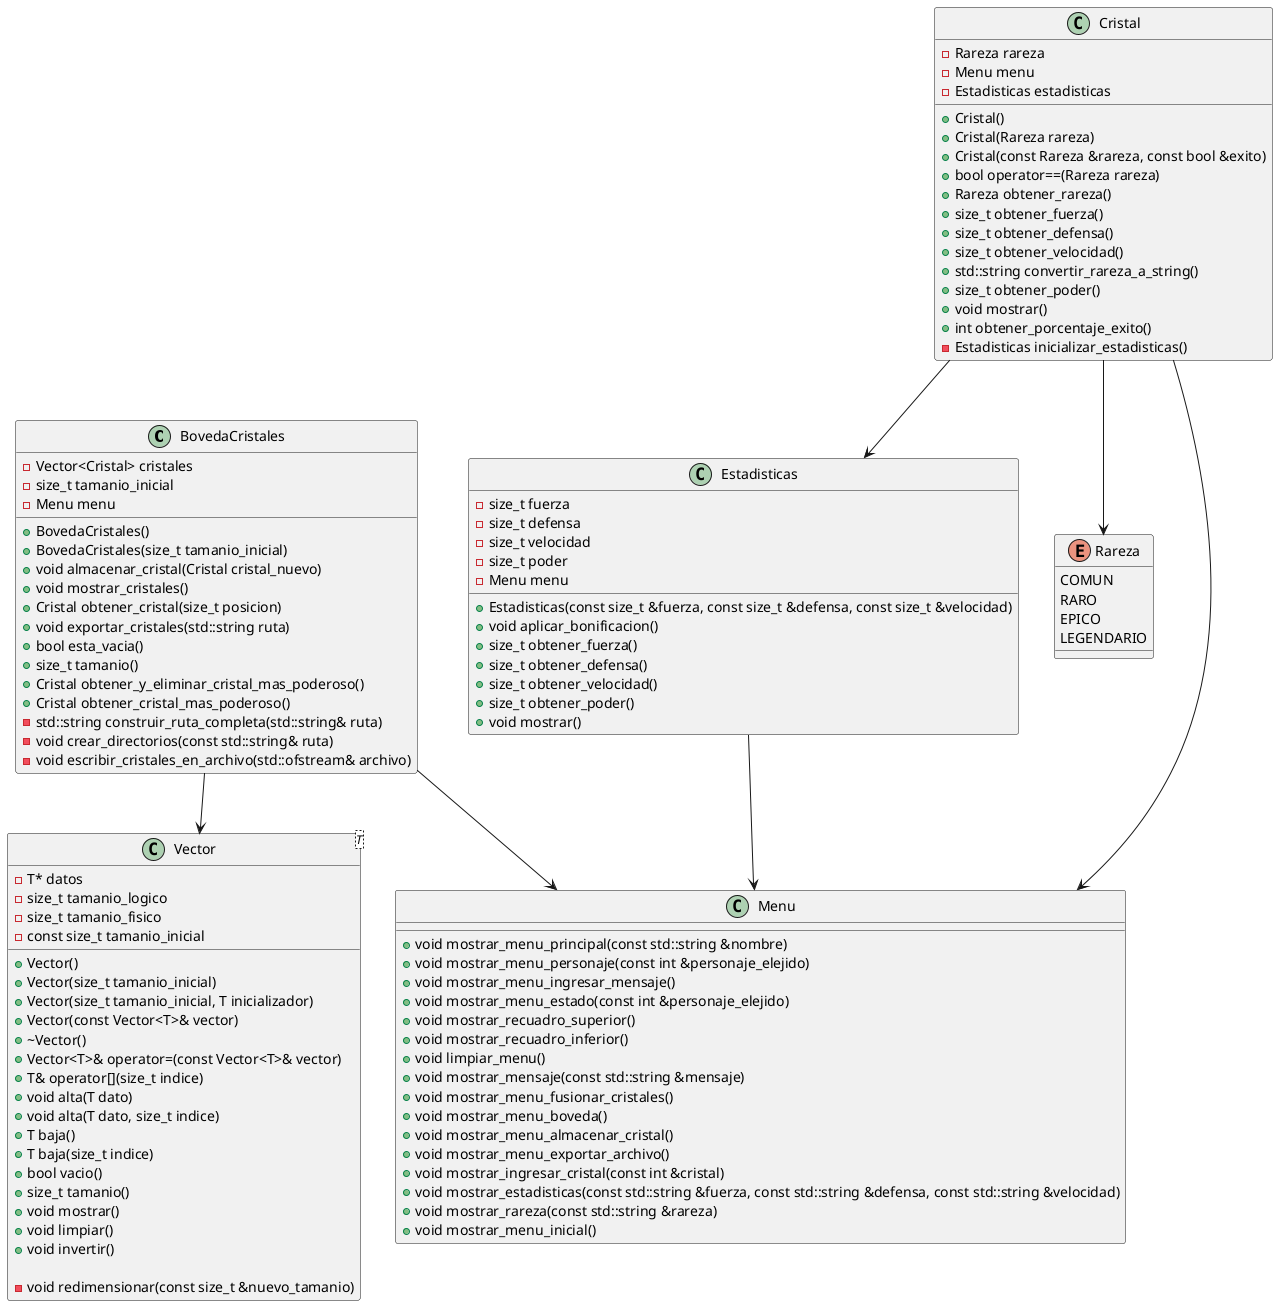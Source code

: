 @startuml
' Clases relacionadas
class BovedaCristales
class Vector
class Estadisticas
class Cristal

' Enum Rareza
enum Rareza {
  COMUN
  RARO
  EPICO
  LEGENDARIO
}


' Clase BovedaCristales
class BovedaCristales {
  +BovedaCristales()
  +BovedaCristales(size_t tamanio_inicial)
  +void almacenar_cristal(Cristal cristal_nuevo)
  +void mostrar_cristales()
  +Cristal obtener_cristal(size_t posicion)
  +void exportar_cristales(std::string ruta)
  +bool esta_vacia()
  +size_t tamanio()
  +Cristal obtener_y_eliminar_cristal_mas_poderoso()
  +Cristal obtener_cristal_mas_poderoso()

  -Vector<Cristal> cristales
  -size_t tamanio_inicial
  -Menu menu

  -std::string construir_ruta_completa(std::string& ruta)
  -void crear_directorios(const std::string& ruta)
  -void escribir_cristales_en_archivo(std::ofstream& archivo)
}

' Clase Cristal
class Cristal {
  +Cristal()
  +Cristal(Rareza rareza)
  +Cristal(const Rareza &rareza, const bool &exito)
  +bool operator==(Rareza rareza)
  +Rareza obtener_rareza()
  +size_t obtener_fuerza()
  +size_t obtener_defensa()
  +size_t obtener_velocidad()
  +std::string convertir_rareza_a_string()
  +size_t obtener_poder()
  +void mostrar()
  +int obtener_porcentaje_exito()

  -Rareza rareza
  -Menu menu
  -Estadisticas estadisticas
  -Estadisticas inicializar_estadisticas()
}

' Clase Estadisticas
class Estadisticas {
  +Estadisticas(const size_t &fuerza, const size_t &defensa, const size_t &velocidad)
  +void aplicar_bonificacion()
  +size_t obtener_fuerza()
  +size_t obtener_defensa()
  +size_t obtener_velocidad()
  +size_t obtener_poder()
  +void mostrar()

  -size_t fuerza
  -size_t defensa
  -size_t velocidad
  -size_t poder
  -Menu menu
}

' Clase Menu
class Menu {
  +void mostrar_menu_principal(const std::string &nombre)
  +void mostrar_menu_personaje(const int &personaje_elejido)
  +void mostrar_menu_ingresar_mensaje()
  +void mostrar_menu_estado(const int &personaje_elejido)
  +void mostrar_recuadro_superior()
  +void mostrar_recuadro_inferior()
  +void limpiar_menu()
  +void mostrar_mensaje(const std::string &mensaje)
  +void mostrar_menu_fusionar_cristales()
  +void mostrar_menu_boveda()
  +void mostrar_menu_almacenar_cristal()
  +void mostrar_menu_exportar_archivo()
  +void mostrar_ingresar_cristal(const int &cristal)
  +void mostrar_estadisticas(const std::string &fuerza, const std::string &defensa, const std::string &velocidad)
  +void mostrar_rareza(const std::string &rareza)
  +void mostrar_menu_inicial()
}


' Clase Vector<T>
class Vector<T> {
  +Vector()
  +Vector(size_t tamanio_inicial)
  +Vector(size_t tamanio_inicial, T inicializador)
  +Vector(const Vector<T>& vector)
  +~Vector()
  +Vector<T>& operator=(const Vector<T>& vector)
  +T& operator[](size_t indice)
  +void alta(T dato)
  +void alta(T dato, size_t indice)
  +T baja()
  +T baja(size_t indice)
  +bool vacio()
  +size_t tamanio()
  +void mostrar()
  +void limpiar()
  +void invertir()

  -void redimensionar(const size_t &nuevo_tamanio)

  -T* datos
  -size_t tamanio_logico
  -size_t tamanio_fisico
  -const size_t tamanio_inicial
}

BovedaCristales --> Vector
BovedaCristales --> Menu

Estadisticas --> Menu

Cristal --> Estadisticas
Cristal --> Rareza
Cristal --> Menu


@enduml

